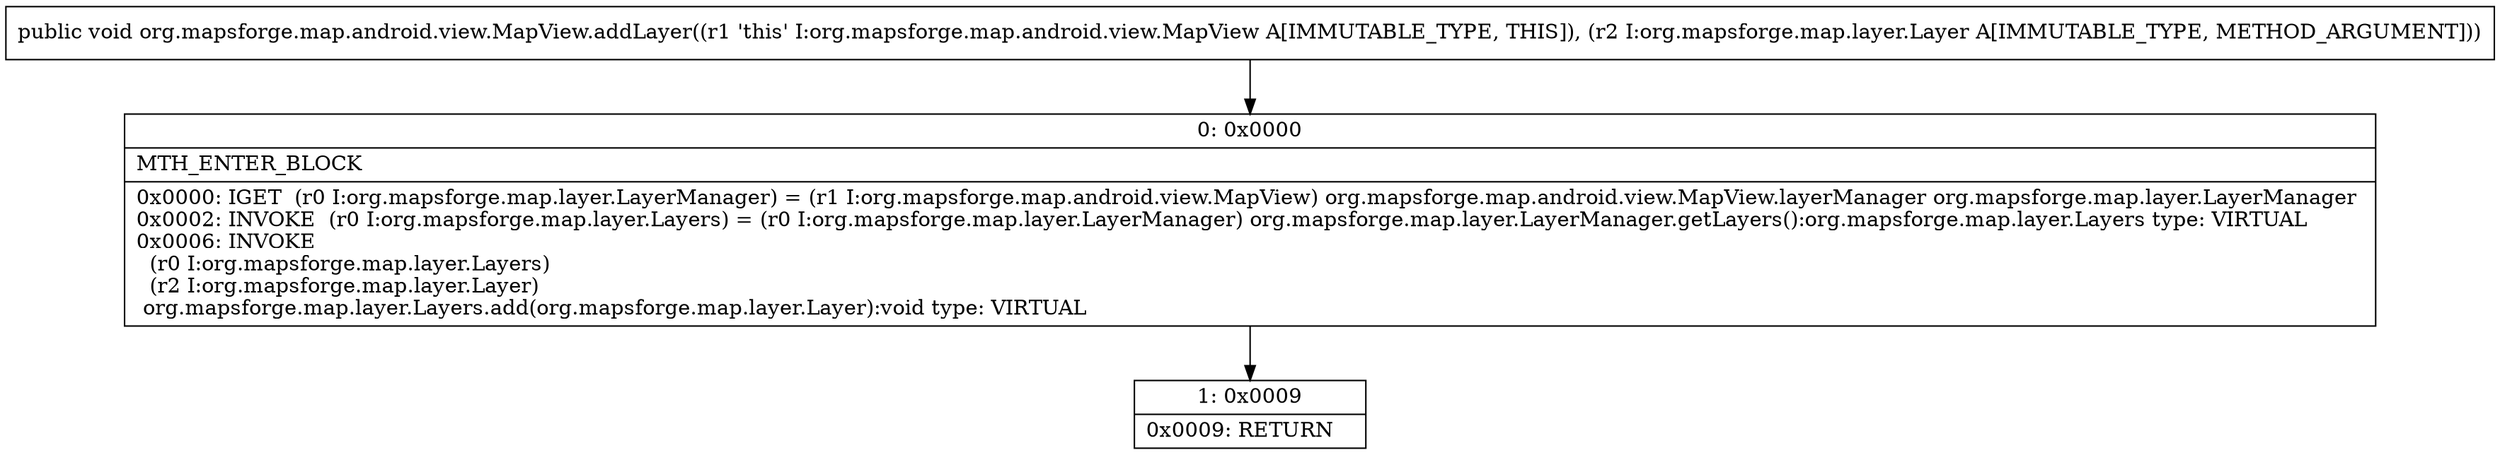 digraph "CFG fororg.mapsforge.map.android.view.MapView.addLayer(Lorg\/mapsforge\/map\/layer\/Layer;)V" {
Node_0 [shape=record,label="{0\:\ 0x0000|MTH_ENTER_BLOCK\l|0x0000: IGET  (r0 I:org.mapsforge.map.layer.LayerManager) = (r1 I:org.mapsforge.map.android.view.MapView) org.mapsforge.map.android.view.MapView.layerManager org.mapsforge.map.layer.LayerManager \l0x0002: INVOKE  (r0 I:org.mapsforge.map.layer.Layers) = (r0 I:org.mapsforge.map.layer.LayerManager) org.mapsforge.map.layer.LayerManager.getLayers():org.mapsforge.map.layer.Layers type: VIRTUAL \l0x0006: INVOKE  \l  (r0 I:org.mapsforge.map.layer.Layers)\l  (r2 I:org.mapsforge.map.layer.Layer)\l org.mapsforge.map.layer.Layers.add(org.mapsforge.map.layer.Layer):void type: VIRTUAL \l}"];
Node_1 [shape=record,label="{1\:\ 0x0009|0x0009: RETURN   \l}"];
MethodNode[shape=record,label="{public void org.mapsforge.map.android.view.MapView.addLayer((r1 'this' I:org.mapsforge.map.android.view.MapView A[IMMUTABLE_TYPE, THIS]), (r2 I:org.mapsforge.map.layer.Layer A[IMMUTABLE_TYPE, METHOD_ARGUMENT])) }"];
MethodNode -> Node_0;
Node_0 -> Node_1;
}

